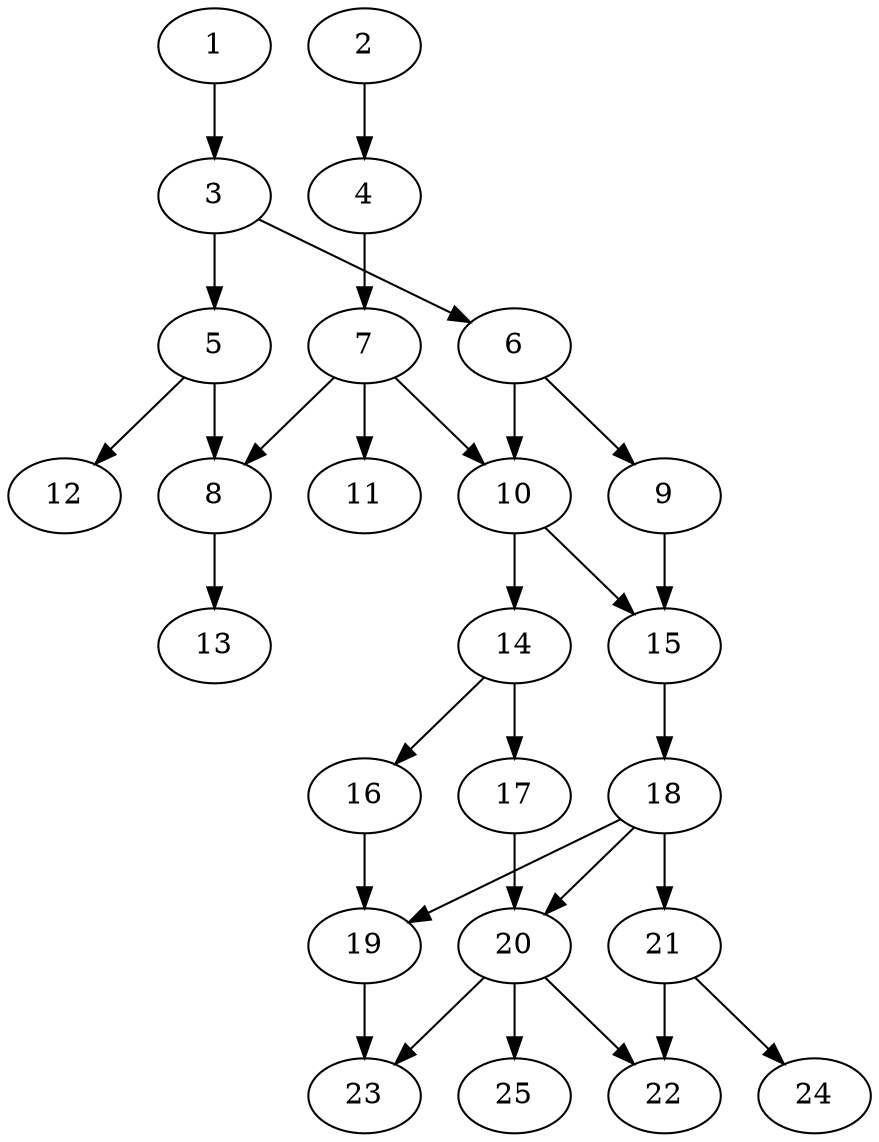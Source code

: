 // DAG automatically generated by daggen at Thu Oct  3 14:00:40 2019
// ./daggen --dot -n 25 --ccr 0.4 --fat 0.5 --regular 0.5 --density 0.5 --mindata 5242880 --maxdata 52428800 
digraph G {
  1 [size="39848960", alpha="0.13", expect_size="15939584"] 
  1 -> 3 [size ="15939584"]
  2 [size="105336320", alpha="0.11", expect_size="42134528"] 
  2 -> 4 [size ="42134528"]
  3 [size="106393600", alpha="0.16", expect_size="42557440"] 
  3 -> 5 [size ="42557440"]
  3 -> 6 [size ="42557440"]
  4 [size="110415360", alpha="0.01", expect_size="44166144"] 
  4 -> 7 [size ="44166144"]
  5 [size="58516480", alpha="0.12", expect_size="23406592"] 
  5 -> 8 [size ="23406592"]
  5 -> 12 [size ="23406592"]
  6 [size="69969920", alpha="0.01", expect_size="27987968"] 
  6 -> 9 [size ="27987968"]
  6 -> 10 [size ="27987968"]
  7 [size="49413120", alpha="0.05", expect_size="19765248"] 
  7 -> 8 [size ="19765248"]
  7 -> 10 [size ="19765248"]
  7 -> 11 [size ="19765248"]
  8 [size="53995520", alpha="0.06", expect_size="21598208"] 
  8 -> 13 [size ="21598208"]
  9 [size="66024960", alpha="0.06", expect_size="26409984"] 
  9 -> 15 [size ="26409984"]
  10 [size="116193280", alpha="0.11", expect_size="46477312"] 
  10 -> 14 [size ="46477312"]
  10 -> 15 [size ="46477312"]
  11 [size="102737920", alpha="0.19", expect_size="41095168"] 
  12 [size="63329280", alpha="0.16", expect_size="25331712"] 
  13 [size="13117440", alpha="0.20", expect_size="5246976"] 
  14 [size="107023360", alpha="0.17", expect_size="42809344"] 
  14 -> 16 [size ="42809344"]
  14 -> 17 [size ="42809344"]
  15 [size="110213120", alpha="0.14", expect_size="44085248"] 
  15 -> 18 [size ="44085248"]
  16 [size="61928960", alpha="0.05", expect_size="24771584"] 
  16 -> 19 [size ="24771584"]
  17 [size="69511680", alpha="0.18", expect_size="27804672"] 
  17 -> 20 [size ="27804672"]
  18 [size="97548800", alpha="0.03", expect_size="39019520"] 
  18 -> 19 [size ="39019520"]
  18 -> 20 [size ="39019520"]
  18 -> 21 [size ="39019520"]
  19 [size="17743360", alpha="0.18", expect_size="7097344"] 
  19 -> 23 [size ="7097344"]
  20 [size="50488320", alpha="0.19", expect_size="20195328"] 
  20 -> 22 [size ="20195328"]
  20 -> 23 [size ="20195328"]
  20 -> 25 [size ="20195328"]
  21 [size="115105280", alpha="0.05", expect_size="46042112"] 
  21 -> 22 [size ="46042112"]
  21 -> 24 [size ="46042112"]
  22 [size="109063680", alpha="0.07", expect_size="43625472"] 
  23 [size="84835840", alpha="0.05", expect_size="33934336"] 
  24 [size="84044800", alpha="0.19", expect_size="33617920"] 
  25 [size="65525760", alpha="0.01", expect_size="26210304"] 
}
